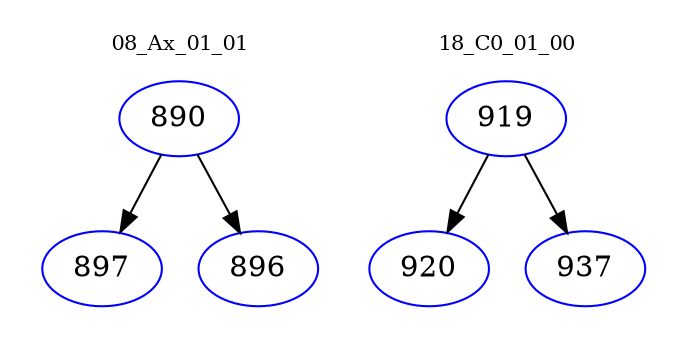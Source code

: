 digraph{
subgraph cluster_0 {
color = white
label = "08_Ax_01_01";
fontsize=10;
T0_890 [label="890", color="blue"]
T0_890 -> T0_897 [color="black"]
T0_897 [label="897", color="blue"]
T0_890 -> T0_896 [color="black"]
T0_896 [label="896", color="blue"]
}
subgraph cluster_1 {
color = white
label = "18_C0_01_00";
fontsize=10;
T1_919 [label="919", color="blue"]
T1_919 -> T1_920 [color="black"]
T1_920 [label="920", color="blue"]
T1_919 -> T1_937 [color="black"]
T1_937 [label="937", color="blue"]
}
}
